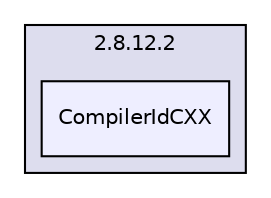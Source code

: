 digraph "/root/gifts/app/console/linux/pump/CMakeFiles/2.8.12.2/CompilerIdCXX" {
  compound=true
  node [ fontsize="10", fontname="Helvetica"];
  edge [ labelfontsize="10", labelfontname="Helvetica"];
  subgraph clusterdir_111224f2e13e452fe74afc3746d39cd3 {
    graph [ bgcolor="#ddddee", pencolor="black", label="2.8.12.2" fontname="Helvetica", fontsize="10", URL="dir_111224f2e13e452fe74afc3746d39cd3.html"]
  dir_49ebb1886d3d289cb714e042491cea1e [shape=box, label="CompilerIdCXX", style="filled", fillcolor="#eeeeff", pencolor="black", URL="dir_49ebb1886d3d289cb714e042491cea1e.html"];
  }
}
